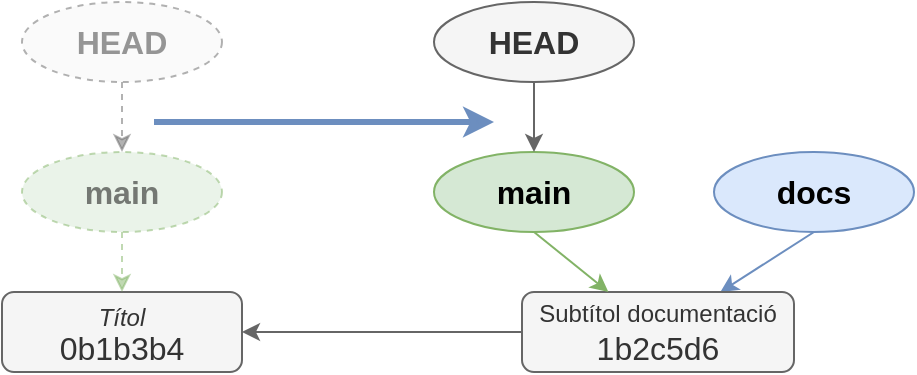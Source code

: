 <mxfile version="24.7.7">
  <diagram name="Pàgina-1" id="mhbHxmUa4zc_a_H4eHv1">
    <mxGraphModel dx="1434" dy="754" grid="1" gridSize="10" guides="1" tooltips="1" connect="1" arrows="1" fold="1" page="1" pageScale="1" pageWidth="827" pageHeight="1169" math="0" shadow="0">
      <root>
        <mxCell id="0" />
        <mxCell id="1" parent="0" />
        <mxCell id="XP7l4CYY-w5xx8TXqHRj-1" value="&lt;div style=&quot;line-height: 100%;&quot;&gt;&lt;span style=&quot;background-color: initial;&quot;&gt;&lt;span style=&quot;font-size: 12px;&quot;&gt;&lt;i&gt;Títol&lt;/i&gt;&lt;/span&gt;&lt;/span&gt;&lt;/div&gt;&lt;div style=&quot;line-height: 100%;&quot;&gt;&lt;span style=&quot;background-color: initial;&quot;&gt;0b1b3b4&lt;/span&gt;&lt;br&gt;&lt;/div&gt;" style="rounded=1;whiteSpace=wrap;html=1;fontSize=16;fillColor=#f5f5f5;strokeColor=#666666;fontColor=#333333;" parent="1" vertex="1">
          <mxGeometry x="264" y="425" width="120" height="40" as="geometry" />
        </mxCell>
        <mxCell id="XP7l4CYY-w5xx8TXqHRj-2" style="rounded=0;orthogonalLoop=1;jettySize=auto;html=1;exitX=0.5;exitY=1;exitDx=0;exitDy=0;fillColor=#d5e8d4;strokeColor=#82b366;dashed=1;opacity=50;" parent="1" source="XP7l4CYY-w5xx8TXqHRj-3" target="XP7l4CYY-w5xx8TXqHRj-1" edge="1">
          <mxGeometry relative="1" as="geometry" />
        </mxCell>
        <mxCell id="XP7l4CYY-w5xx8TXqHRj-3" value="main" style="ellipse;whiteSpace=wrap;html=1;fillColor=#d5e8d4;strokeColor=#82b366;fontSize=16;fontStyle=1;dashed=1;opacity=50;textOpacity=50;" parent="1" vertex="1">
          <mxGeometry x="274" y="355" width="100" height="40" as="geometry" />
        </mxCell>
        <mxCell id="XP7l4CYY-w5xx8TXqHRj-4" style="edgeStyle=orthogonalEdgeStyle;rounded=0;orthogonalLoop=1;jettySize=auto;html=1;exitX=0.5;exitY=1;exitDx=0;exitDy=0;fillColor=#f5f5f5;strokeColor=#666666;entryX=0.5;entryY=0;entryDx=0;entryDy=0;dashed=1;opacity=50;" parent="1" source="XP7l4CYY-w5xx8TXqHRj-5" target="XP7l4CYY-w5xx8TXqHRj-3" edge="1">
          <mxGeometry relative="1" as="geometry" />
        </mxCell>
        <mxCell id="XP7l4CYY-w5xx8TXqHRj-5" value="HEAD" style="ellipse;whiteSpace=wrap;html=1;fillColor=#f5f5f5;strokeColor=#666666;fontSize=16;fontStyle=1;fontColor=#333333;dashed=1;gradientColor=none;opacity=50;textOpacity=50;" parent="1" vertex="1">
          <mxGeometry x="274" y="280" width="100" height="40" as="geometry" />
        </mxCell>
        <mxCell id="XP7l4CYY-w5xx8TXqHRj-6" style="rounded=0;orthogonalLoop=1;jettySize=auto;html=1;exitX=0.5;exitY=1;exitDx=0;exitDy=0;fillColor=#dae8fc;strokeColor=#6c8ebf;" parent="1" source="XP7l4CYY-w5xx8TXqHRj-7" target="XP7l4CYY-w5xx8TXqHRj-9" edge="1">
          <mxGeometry relative="1" as="geometry" />
        </mxCell>
        <mxCell id="XP7l4CYY-w5xx8TXqHRj-7" value="docs" style="ellipse;whiteSpace=wrap;html=1;fillColor=#dae8fc;strokeColor=#6c8ebf;fontSize=16;fontStyle=1" parent="1" vertex="1">
          <mxGeometry x="620" y="355" width="100" height="40" as="geometry" />
        </mxCell>
        <mxCell id="XP7l4CYY-w5xx8TXqHRj-8" style="edgeStyle=orthogonalEdgeStyle;rounded=0;orthogonalLoop=1;jettySize=auto;html=1;exitX=0;exitY=0.5;exitDx=0;exitDy=0;fillColor=#f5f5f5;strokeColor=#666666;" parent="1" source="XP7l4CYY-w5xx8TXqHRj-9" target="XP7l4CYY-w5xx8TXqHRj-1" edge="1">
          <mxGeometry relative="1" as="geometry" />
        </mxCell>
        <mxCell id="XP7l4CYY-w5xx8TXqHRj-9" value="&lt;div style=&quot;line-height: 100%;&quot;&gt;&lt;font style=&quot;font-size: 12px;&quot;&gt;Subtítol documentació&lt;/font&gt;&lt;/div&gt;1b2c5d6" style="rounded=1;whiteSpace=wrap;html=1;fontSize=16;fillColor=#f5f5f5;strokeColor=#666666;fontColor=#333333;" parent="1" vertex="1">
          <mxGeometry x="524" y="425" width="136" height="40" as="geometry" />
        </mxCell>
        <mxCell id="XP7l4CYY-w5xx8TXqHRj-10" style="rounded=0;orthogonalLoop=1;jettySize=auto;html=1;exitX=0.5;exitY=1;exitDx=0;exitDy=0;fillColor=#d5e8d4;strokeColor=#82b366;" parent="1" source="XP7l4CYY-w5xx8TXqHRj-11" target="XP7l4CYY-w5xx8TXqHRj-9" edge="1">
          <mxGeometry relative="1" as="geometry">
            <mxPoint x="510" y="425" as="targetPoint" />
          </mxGeometry>
        </mxCell>
        <mxCell id="XP7l4CYY-w5xx8TXqHRj-11" value="main" style="ellipse;whiteSpace=wrap;html=1;fillColor=#d5e8d4;strokeColor=#82b366;fontSize=16;fontStyle=1" parent="1" vertex="1">
          <mxGeometry x="480" y="355" width="100" height="40" as="geometry" />
        </mxCell>
        <mxCell id="XP7l4CYY-w5xx8TXqHRj-12" style="edgeStyle=orthogonalEdgeStyle;rounded=0;orthogonalLoop=1;jettySize=auto;html=1;exitX=0.5;exitY=1;exitDx=0;exitDy=0;fillColor=#f5f5f5;strokeColor=#666666;entryX=0.5;entryY=0;entryDx=0;entryDy=0;" parent="1" source="XP7l4CYY-w5xx8TXqHRj-13" target="XP7l4CYY-w5xx8TXqHRj-11" edge="1">
          <mxGeometry relative="1" as="geometry" />
        </mxCell>
        <mxCell id="XP7l4CYY-w5xx8TXqHRj-13" value="HEAD" style="ellipse;whiteSpace=wrap;html=1;fillColor=#f5f5f5;strokeColor=#666666;fontSize=16;fontStyle=1;fontColor=#333333;" parent="1" vertex="1">
          <mxGeometry x="480" y="280" width="100" height="40" as="geometry" />
        </mxCell>
        <mxCell id="XP7l4CYY-w5xx8TXqHRj-14" value="" style="endArrow=classic;html=1;rounded=0;fillColor=#dae8fc;strokeColor=#6c8ebf;strokeWidth=3;" parent="1" edge="1">
          <mxGeometry width="50" height="50" relative="1" as="geometry">
            <mxPoint x="340" y="340" as="sourcePoint" />
            <mxPoint x="510" y="340" as="targetPoint" />
          </mxGeometry>
        </mxCell>
      </root>
    </mxGraphModel>
  </diagram>
</mxfile>
